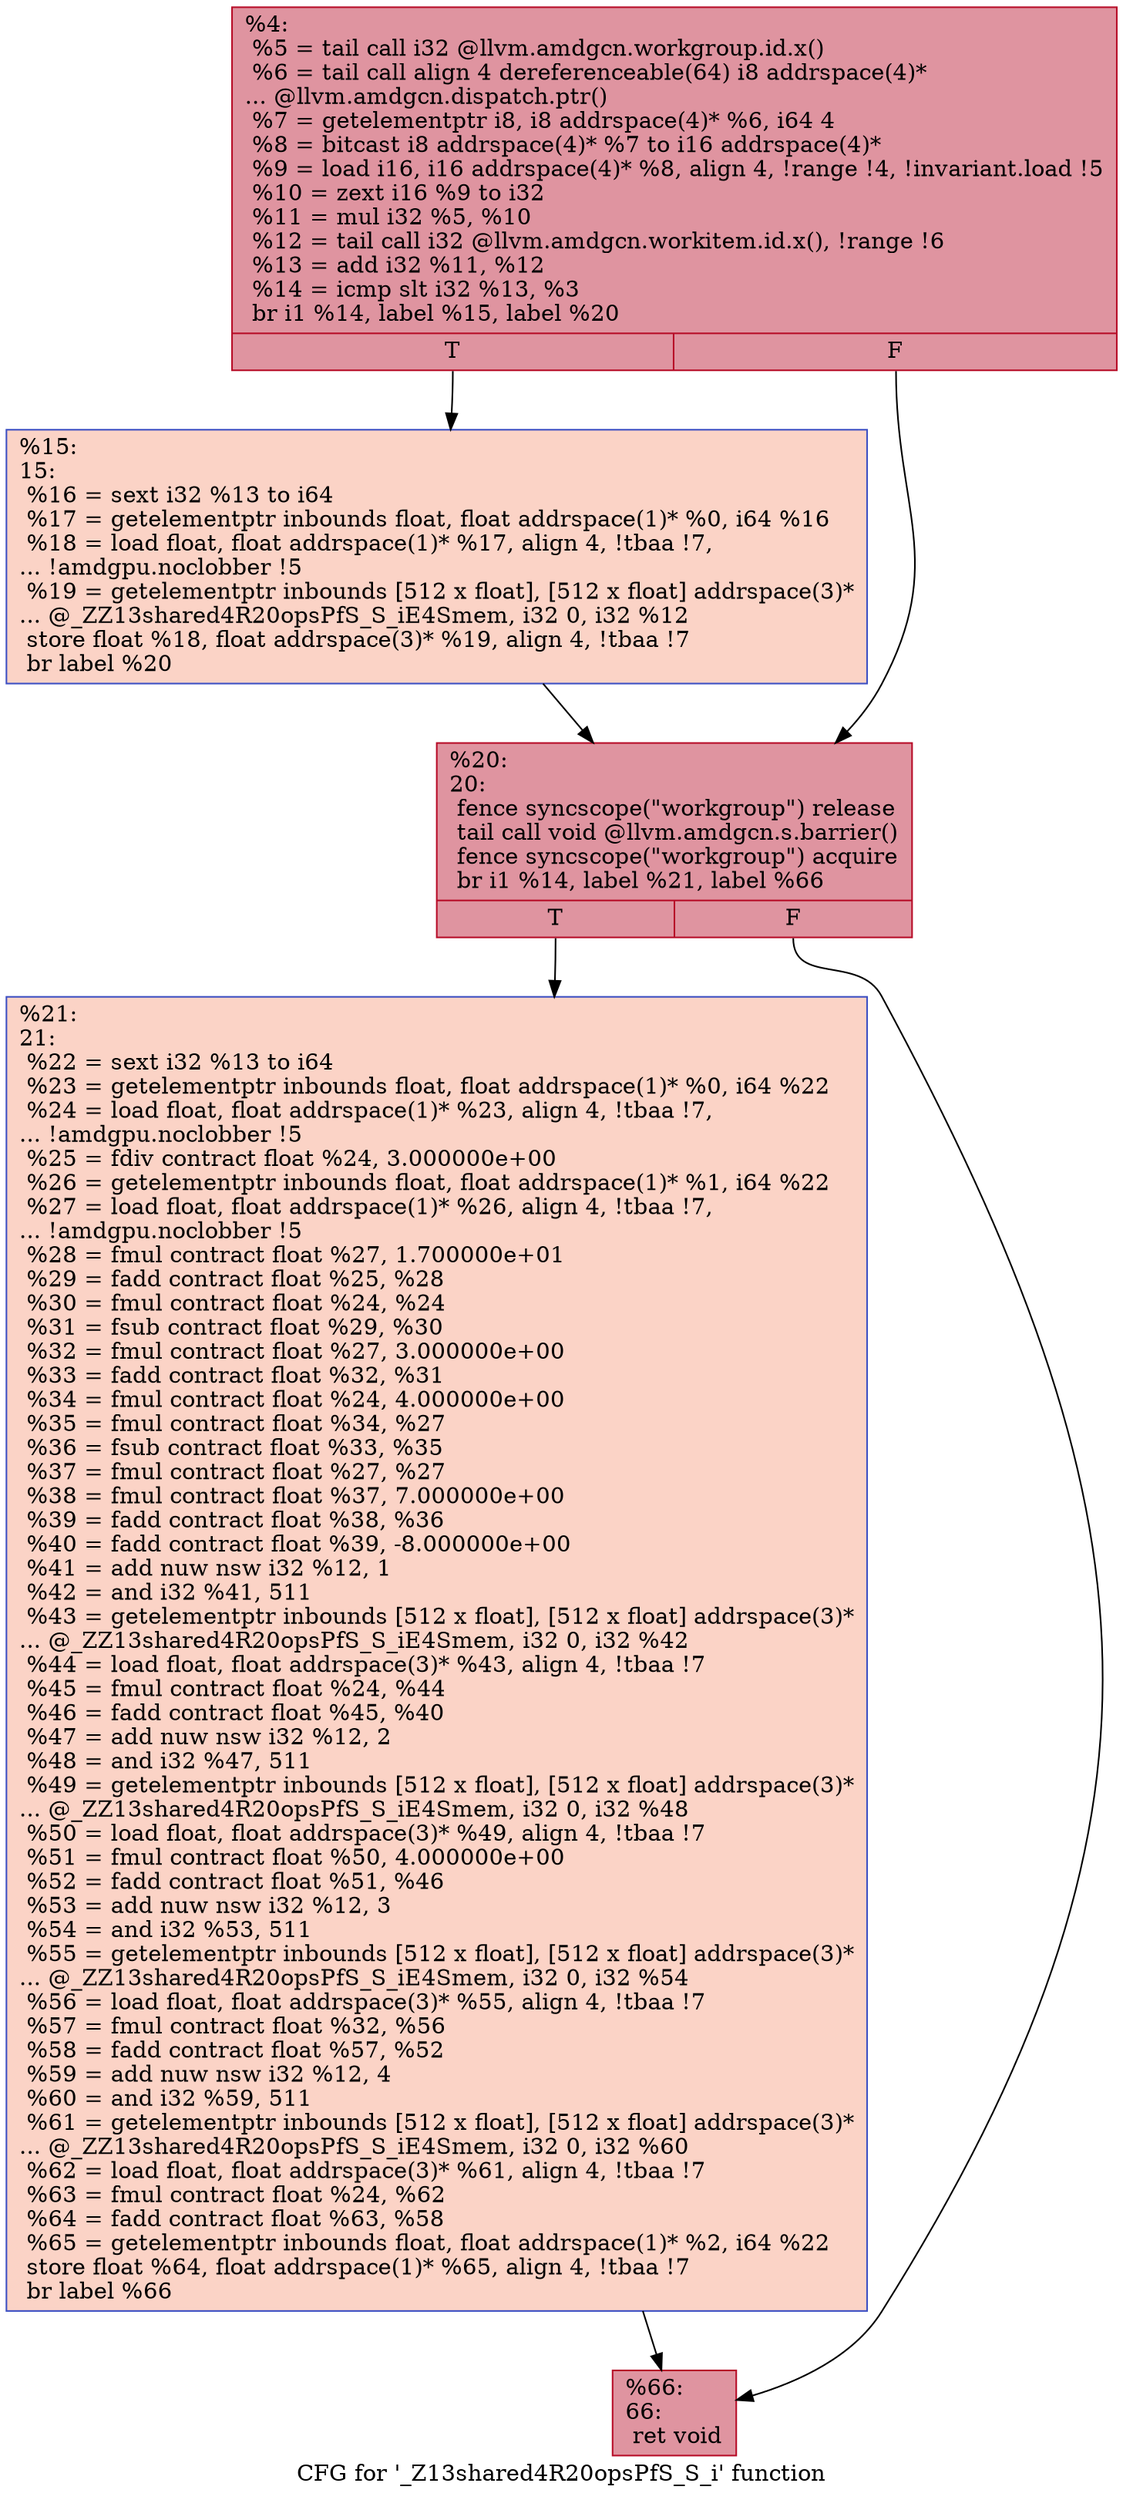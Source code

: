 digraph "CFG for '_Z13shared4R20opsPfS_S_i' function" {
	label="CFG for '_Z13shared4R20opsPfS_S_i' function";

	Node0x52ef6f0 [shape=record,color="#b70d28ff", style=filled, fillcolor="#b70d2870",label="{%4:\l  %5 = tail call i32 @llvm.amdgcn.workgroup.id.x()\l  %6 = tail call align 4 dereferenceable(64) i8 addrspace(4)*\l... @llvm.amdgcn.dispatch.ptr()\l  %7 = getelementptr i8, i8 addrspace(4)* %6, i64 4\l  %8 = bitcast i8 addrspace(4)* %7 to i16 addrspace(4)*\l  %9 = load i16, i16 addrspace(4)* %8, align 4, !range !4, !invariant.load !5\l  %10 = zext i16 %9 to i32\l  %11 = mul i32 %5, %10\l  %12 = tail call i32 @llvm.amdgcn.workitem.id.x(), !range !6\l  %13 = add i32 %11, %12\l  %14 = icmp slt i32 %13, %3\l  br i1 %14, label %15, label %20\l|{<s0>T|<s1>F}}"];
	Node0x52ef6f0:s0 -> Node0x52f1600;
	Node0x52ef6f0:s1 -> Node0x52f1690;
	Node0x52f1600 [shape=record,color="#3d50c3ff", style=filled, fillcolor="#f59c7d70",label="{%15:\l15:                                               \l  %16 = sext i32 %13 to i64\l  %17 = getelementptr inbounds float, float addrspace(1)* %0, i64 %16\l  %18 = load float, float addrspace(1)* %17, align 4, !tbaa !7,\l... !amdgpu.noclobber !5\l  %19 = getelementptr inbounds [512 x float], [512 x float] addrspace(3)*\l... @_ZZ13shared4R20opsPfS_S_iE4Smem, i32 0, i32 %12\l  store float %18, float addrspace(3)* %19, align 4, !tbaa !7\l  br label %20\l}"];
	Node0x52f1600 -> Node0x52f1690;
	Node0x52f1690 [shape=record,color="#b70d28ff", style=filled, fillcolor="#b70d2870",label="{%20:\l20:                                               \l  fence syncscope(\"workgroup\") release\l  tail call void @llvm.amdgcn.s.barrier()\l  fence syncscope(\"workgroup\") acquire\l  br i1 %14, label %21, label %66\l|{<s0>T|<s1>F}}"];
	Node0x52f1690:s0 -> Node0x52f2c80;
	Node0x52f1690:s1 -> Node0x52f2cd0;
	Node0x52f2c80 [shape=record,color="#3d50c3ff", style=filled, fillcolor="#f59c7d70",label="{%21:\l21:                                               \l  %22 = sext i32 %13 to i64\l  %23 = getelementptr inbounds float, float addrspace(1)* %0, i64 %22\l  %24 = load float, float addrspace(1)* %23, align 4, !tbaa !7,\l... !amdgpu.noclobber !5\l  %25 = fdiv contract float %24, 3.000000e+00\l  %26 = getelementptr inbounds float, float addrspace(1)* %1, i64 %22\l  %27 = load float, float addrspace(1)* %26, align 4, !tbaa !7,\l... !amdgpu.noclobber !5\l  %28 = fmul contract float %27, 1.700000e+01\l  %29 = fadd contract float %25, %28\l  %30 = fmul contract float %24, %24\l  %31 = fsub contract float %29, %30\l  %32 = fmul contract float %27, 3.000000e+00\l  %33 = fadd contract float %32, %31\l  %34 = fmul contract float %24, 4.000000e+00\l  %35 = fmul contract float %34, %27\l  %36 = fsub contract float %33, %35\l  %37 = fmul contract float %27, %27\l  %38 = fmul contract float %37, 7.000000e+00\l  %39 = fadd contract float %38, %36\l  %40 = fadd contract float %39, -8.000000e+00\l  %41 = add nuw nsw i32 %12, 1\l  %42 = and i32 %41, 511\l  %43 = getelementptr inbounds [512 x float], [512 x float] addrspace(3)*\l... @_ZZ13shared4R20opsPfS_S_iE4Smem, i32 0, i32 %42\l  %44 = load float, float addrspace(3)* %43, align 4, !tbaa !7\l  %45 = fmul contract float %24, %44\l  %46 = fadd contract float %45, %40\l  %47 = add nuw nsw i32 %12, 2\l  %48 = and i32 %47, 511\l  %49 = getelementptr inbounds [512 x float], [512 x float] addrspace(3)*\l... @_ZZ13shared4R20opsPfS_S_iE4Smem, i32 0, i32 %48\l  %50 = load float, float addrspace(3)* %49, align 4, !tbaa !7\l  %51 = fmul contract float %50, 4.000000e+00\l  %52 = fadd contract float %51, %46\l  %53 = add nuw nsw i32 %12, 3\l  %54 = and i32 %53, 511\l  %55 = getelementptr inbounds [512 x float], [512 x float] addrspace(3)*\l... @_ZZ13shared4R20opsPfS_S_iE4Smem, i32 0, i32 %54\l  %56 = load float, float addrspace(3)* %55, align 4, !tbaa !7\l  %57 = fmul contract float %32, %56\l  %58 = fadd contract float %57, %52\l  %59 = add nuw nsw i32 %12, 4\l  %60 = and i32 %59, 511\l  %61 = getelementptr inbounds [512 x float], [512 x float] addrspace(3)*\l... @_ZZ13shared4R20opsPfS_S_iE4Smem, i32 0, i32 %60\l  %62 = load float, float addrspace(3)* %61, align 4, !tbaa !7\l  %63 = fmul contract float %24, %62\l  %64 = fadd contract float %63, %58\l  %65 = getelementptr inbounds float, float addrspace(1)* %2, i64 %22\l  store float %64, float addrspace(1)* %65, align 4, !tbaa !7\l  br label %66\l}"];
	Node0x52f2c80 -> Node0x52f2cd0;
	Node0x52f2cd0 [shape=record,color="#b70d28ff", style=filled, fillcolor="#b70d2870",label="{%66:\l66:                                               \l  ret void\l}"];
}
